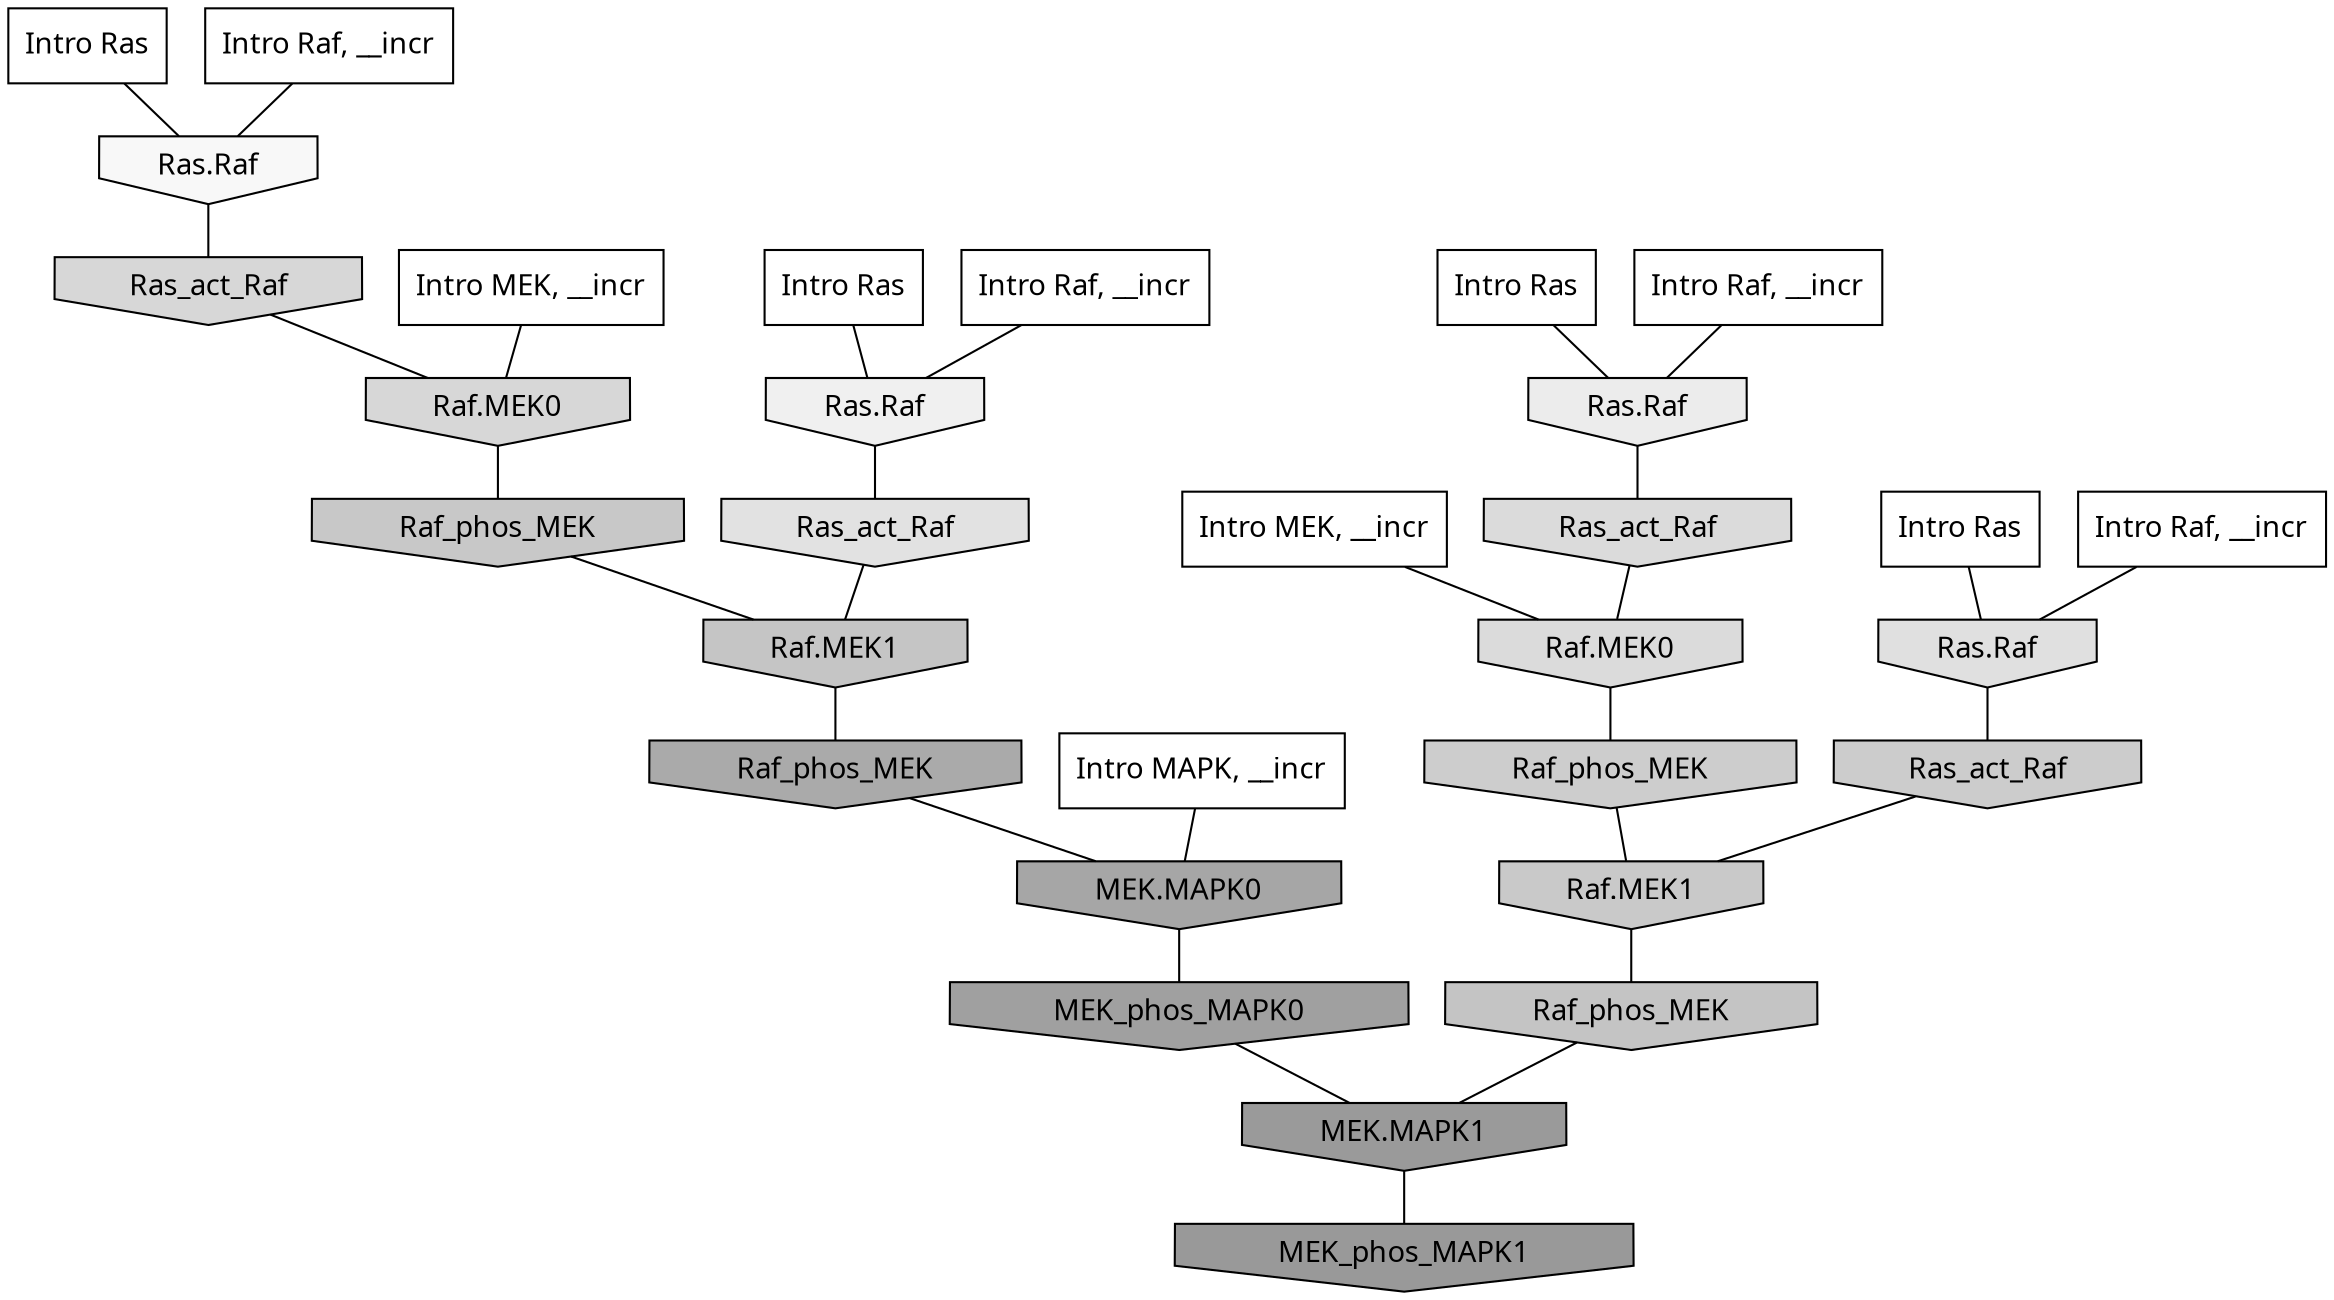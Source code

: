 digraph G{
  rankdir="TB";
  ranksep=0.30;
  node [fontname="CMU Serif"];
  edge [fontname="CMU Serif"];
  
  49 [label="Intro Ras", shape=rectangle, style=filled, fillcolor="0.000 0.000 1.000"]
  
  64 [label="Intro Ras", shape=rectangle, style=filled, fillcolor="0.000 0.000 1.000"]
  
  71 [label="Intro Ras", shape=rectangle, style=filled, fillcolor="0.000 0.000 1.000"]
  
  74 [label="Intro Ras", shape=rectangle, style=filled, fillcolor="0.000 0.000 1.000"]
  
  219 [label="Intro Raf, __incr", shape=rectangle, style=filled, fillcolor="0.000 0.000 1.000"]
  
  735 [label="Intro Raf, __incr", shape=rectangle, style=filled, fillcolor="0.000 0.000 1.000"]
  
  933 [label="Intro Raf, __incr", shape=rectangle, style=filled, fillcolor="0.000 0.000 1.000"]
  
  1070 [label="Intro Raf, __incr", shape=rectangle, style=filled, fillcolor="0.000 0.000 1.000"]
  
  1282 [label="Intro MEK, __incr", shape=rectangle, style=filled, fillcolor="0.000 0.000 1.000"]
  
  1592 [label="Intro MEK, __incr", shape=rectangle, style=filled, fillcolor="0.000 0.000 1.000"]
  
  2257 [label="Intro MAPK, __incr", shape=rectangle, style=filled, fillcolor="0.000 0.000 1.000"]
  
  3475 [label="Ras.Raf", shape=invhouse, style=filled, fillcolor="0.000 0.000 0.972"]
  
  3728 [label="Ras.Raf", shape=invhouse, style=filled, fillcolor="0.000 0.000 0.939"]
  
  3908 [label="Ras.Raf", shape=invhouse, style=filled, fillcolor="0.000 0.000 0.924"]
  
  4473 [label="Ras_act_Raf", shape=invhouse, style=filled, fillcolor="0.000 0.000 0.883"]
  
  4538 [label="Ras.Raf", shape=invhouse, style=filled, fillcolor="0.000 0.000 0.878"]
  
  4836 [label="Ras_act_Raf", shape=invhouse, style=filled, fillcolor="0.000 0.000 0.859"]
  
  4839 [label="Raf.MEK0", shape=invhouse, style=filled, fillcolor="0.000 0.000 0.859"]
  
  5082 [label="Ras_act_Raf", shape=invhouse, style=filled, fillcolor="0.000 0.000 0.840"]
  
  5085 [label="Raf.MEK0", shape=invhouse, style=filled, fillcolor="0.000 0.000 0.840"]
  
  5690 [label="Raf_phos_MEK", shape=invhouse, style=filled, fillcolor="0.000 0.000 0.801"]
  
  5773 [label="Ras_act_Raf", shape=invhouse, style=filled, fillcolor="0.000 0.000 0.798"]
  
  5935 [label="Raf.MEK1", shape=invhouse, style=filled, fillcolor="0.000 0.000 0.789"]
  
  5993 [label="Raf_phos_MEK", shape=invhouse, style=filled, fillcolor="0.000 0.000 0.785"]
  
  6220 [label="Raf.MEK1", shape=invhouse, style=filled, fillcolor="0.000 0.000 0.773"]
  
  6363 [label="Raf_phos_MEK", shape=invhouse, style=filled, fillcolor="0.000 0.000 0.766"]
  
  9178 [label="Raf_phos_MEK", shape=invhouse, style=filled, fillcolor="0.000 0.000 0.666"]
  
  9910 [label="MEK.MAPK0", shape=invhouse, style=filled, fillcolor="0.000 0.000 0.650"]
  
  10918 [label="MEK_phos_MAPK0", shape=invhouse, style=filled, fillcolor="0.000 0.000 0.626"]
  
  11933 [label="MEK.MAPK1", shape=invhouse, style=filled, fillcolor="0.000 0.000 0.605"]
  
  12231 [label="MEK_phos_MAPK1", shape=invhouse, style=filled, fillcolor="0.000 0.000 0.600"]
  
  
  11933 -> 12231 [dir=none, color="0.000 0.000 0.000"] 
  10918 -> 11933 [dir=none, color="0.000 0.000 0.000"] 
  9910 -> 10918 [dir=none, color="0.000 0.000 0.000"] 
  9178 -> 9910 [dir=none, color="0.000 0.000 0.000"] 
  6363 -> 11933 [dir=none, color="0.000 0.000 0.000"] 
  6220 -> 9178 [dir=none, color="0.000 0.000 0.000"] 
  5993 -> 6220 [dir=none, color="0.000 0.000 0.000"] 
  5935 -> 6363 [dir=none, color="0.000 0.000 0.000"] 
  5773 -> 5935 [dir=none, color="0.000 0.000 0.000"] 
  5690 -> 5935 [dir=none, color="0.000 0.000 0.000"] 
  5085 -> 5993 [dir=none, color="0.000 0.000 0.000"] 
  5082 -> 5085 [dir=none, color="0.000 0.000 0.000"] 
  4839 -> 5690 [dir=none, color="0.000 0.000 0.000"] 
  4836 -> 4839 [dir=none, color="0.000 0.000 0.000"] 
  4538 -> 5773 [dir=none, color="0.000 0.000 0.000"] 
  4473 -> 6220 [dir=none, color="0.000 0.000 0.000"] 
  3908 -> 4836 [dir=none, color="0.000 0.000 0.000"] 
  3728 -> 4473 [dir=none, color="0.000 0.000 0.000"] 
  3475 -> 5082 [dir=none, color="0.000 0.000 0.000"] 
  2257 -> 9910 [dir=none, color="0.000 0.000 0.000"] 
  1592 -> 5085 [dir=none, color="0.000 0.000 0.000"] 
  1282 -> 4839 [dir=none, color="0.000 0.000 0.000"] 
  1070 -> 4538 [dir=none, color="0.000 0.000 0.000"] 
  933 -> 3475 [dir=none, color="0.000 0.000 0.000"] 
  735 -> 3908 [dir=none, color="0.000 0.000 0.000"] 
  219 -> 3728 [dir=none, color="0.000 0.000 0.000"] 
  74 -> 3728 [dir=none, color="0.000 0.000 0.000"] 
  71 -> 3908 [dir=none, color="0.000 0.000 0.000"] 
  64 -> 4538 [dir=none, color="0.000 0.000 0.000"] 
  49 -> 3475 [dir=none, color="0.000 0.000 0.000"] 
  
  }
